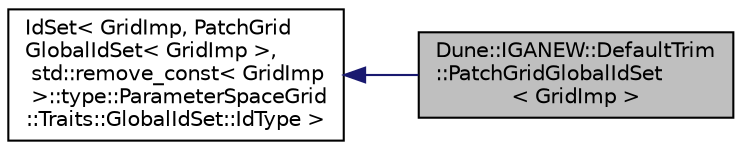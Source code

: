 digraph "Dune::IGANEW::DefaultTrim::PatchGridGlobalIdSet&lt; GridImp &gt;"
{
 // LATEX_PDF_SIZE
  edge [fontname="Helvetica",fontsize="10",labelfontname="Helvetica",labelfontsize="10"];
  node [fontname="Helvetica",fontsize="10",shape=record];
  rankdir="LR";
  Node1 [label="Dune::IGANEW::DefaultTrim\l::PatchGridGlobalIdSet\l\< GridImp \>",height=0.2,width=0.4,color="black", fillcolor="grey75", style="filled", fontcolor="black",tooltip=" "];
  Node2 -> Node1 [dir="back",color="midnightblue",fontsize="10",style="solid",fontname="Helvetica"];
  Node2 [label="IdSet\< GridImp, PatchGrid\lGlobalIdSet\< GridImp \>,\l std::remove_const\< GridImp\l \>::type::ParameterSpaceGrid\l::Traits::GlobalIdSet::IdType \>",height=0.2,width=0.4,color="black", fillcolor="white", style="filled",tooltip=" "];
}
